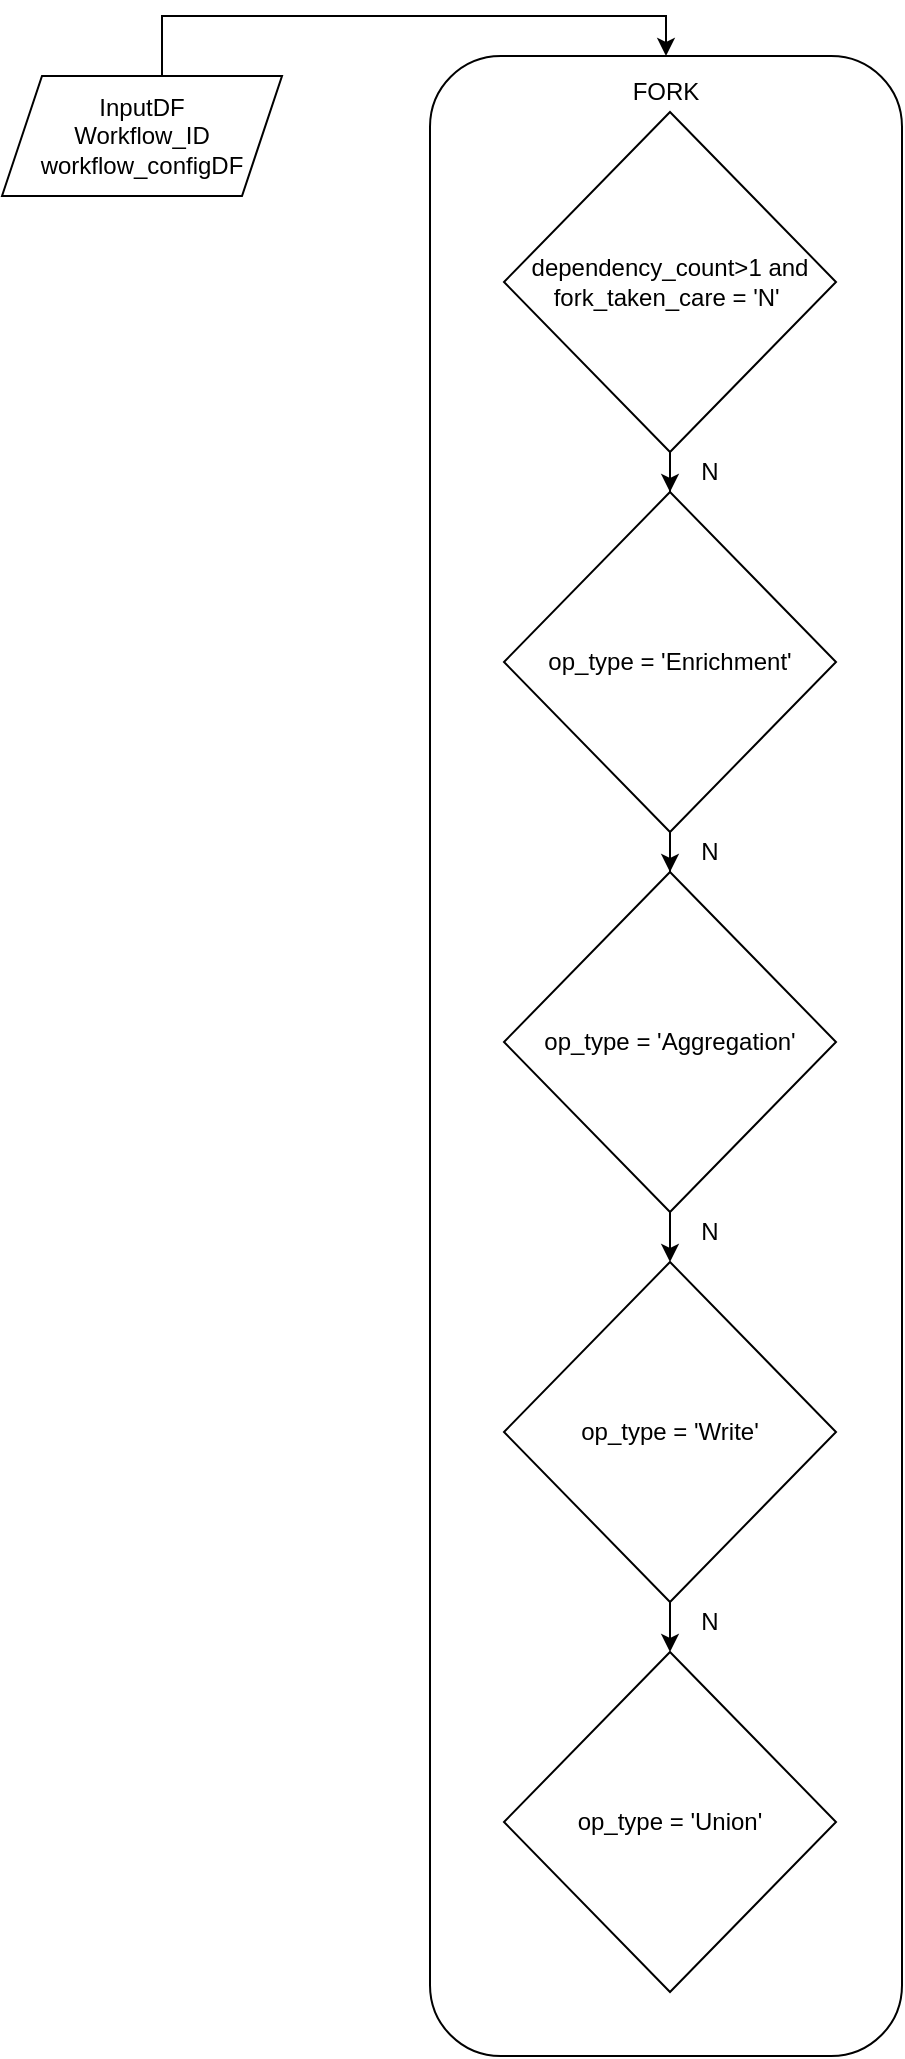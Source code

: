 <mxfile version="14.8.5" type="github">
  <diagram id="2oPza9tagx1VR_U9iZBC" name="Page-1">
    <mxGraphModel dx="1038" dy="624" grid="1" gridSize="10" guides="1" tooltips="1" connect="1" arrows="1" fold="1" page="1" pageScale="1" pageWidth="827" pageHeight="1169" math="0" shadow="0">
      <root>
        <mxCell id="0" />
        <mxCell id="1" parent="0" />
        <mxCell id="cbDvUb_t49gpAQ4L5a5C-16" value="" style="rounded=1;whiteSpace=wrap;html=1;" vertex="1" parent="1">
          <mxGeometry x="294" y="30" width="236" height="1000" as="geometry" />
        </mxCell>
        <mxCell id="cbDvUb_t49gpAQ4L5a5C-17" value="" style="edgeStyle=orthogonalEdgeStyle;rounded=0;orthogonalLoop=1;jettySize=auto;html=1;" edge="1" parent="1" source="cbDvUb_t49gpAQ4L5a5C-11" target="cbDvUb_t49gpAQ4L5a5C-12">
          <mxGeometry relative="1" as="geometry" />
        </mxCell>
        <mxCell id="cbDvUb_t49gpAQ4L5a5C-11" value="dependency_count&amp;gt;1 and fork_taken_care = &#39;N&#39;&amp;nbsp;" style="rhombus;whiteSpace=wrap;html=1;" vertex="1" parent="1">
          <mxGeometry x="331" y="58" width="166" height="170" as="geometry" />
        </mxCell>
        <mxCell id="cbDvUb_t49gpAQ4L5a5C-18" value="" style="edgeStyle=orthogonalEdgeStyle;rounded=0;orthogonalLoop=1;jettySize=auto;html=1;" edge="1" parent="1" source="cbDvUb_t49gpAQ4L5a5C-12" target="cbDvUb_t49gpAQ4L5a5C-13">
          <mxGeometry relative="1" as="geometry" />
        </mxCell>
        <mxCell id="cbDvUb_t49gpAQ4L5a5C-12" value="op_type = &#39;Enrichment&#39;" style="rhombus;whiteSpace=wrap;html=1;" vertex="1" parent="1">
          <mxGeometry x="331" y="248" width="166" height="170" as="geometry" />
        </mxCell>
        <mxCell id="cbDvUb_t49gpAQ4L5a5C-19" value="" style="edgeStyle=orthogonalEdgeStyle;rounded=0;orthogonalLoop=1;jettySize=auto;html=1;" edge="1" parent="1" source="cbDvUb_t49gpAQ4L5a5C-13" target="cbDvUb_t49gpAQ4L5a5C-14">
          <mxGeometry relative="1" as="geometry" />
        </mxCell>
        <mxCell id="cbDvUb_t49gpAQ4L5a5C-13" value="op_type = &#39;Aggregation&#39;" style="rhombus;whiteSpace=wrap;html=1;" vertex="1" parent="1">
          <mxGeometry x="331" y="438" width="166" height="170" as="geometry" />
        </mxCell>
        <mxCell id="cbDvUb_t49gpAQ4L5a5C-20" value="" style="edgeStyle=orthogonalEdgeStyle;rounded=0;orthogonalLoop=1;jettySize=auto;html=1;" edge="1" parent="1" source="cbDvUb_t49gpAQ4L5a5C-14" target="cbDvUb_t49gpAQ4L5a5C-15">
          <mxGeometry relative="1" as="geometry" />
        </mxCell>
        <mxCell id="cbDvUb_t49gpAQ4L5a5C-14" value="op_type = &#39;Write&#39;" style="rhombus;whiteSpace=wrap;html=1;" vertex="1" parent="1">
          <mxGeometry x="331" y="633" width="166" height="170" as="geometry" />
        </mxCell>
        <mxCell id="cbDvUb_t49gpAQ4L5a5C-15" value="op_type = &#39;Union&#39;" style="rhombus;whiteSpace=wrap;html=1;" vertex="1" parent="1">
          <mxGeometry x="331" y="828" width="166" height="170" as="geometry" />
        </mxCell>
        <mxCell id="cbDvUb_t49gpAQ4L5a5C-21" value="N" style="text;html=1;strokeColor=none;fillColor=none;align=center;verticalAlign=middle;whiteSpace=wrap;rounded=0;" vertex="1" parent="1">
          <mxGeometry x="414" y="228" width="40" height="20" as="geometry" />
        </mxCell>
        <mxCell id="cbDvUb_t49gpAQ4L5a5C-22" value="N" style="text;html=1;strokeColor=none;fillColor=none;align=center;verticalAlign=middle;whiteSpace=wrap;rounded=0;" vertex="1" parent="1">
          <mxGeometry x="414" y="418" width="40" height="20" as="geometry" />
        </mxCell>
        <mxCell id="cbDvUb_t49gpAQ4L5a5C-23" value="N" style="text;html=1;strokeColor=none;fillColor=none;align=center;verticalAlign=middle;whiteSpace=wrap;rounded=0;" vertex="1" parent="1">
          <mxGeometry x="414" y="608" width="40" height="20" as="geometry" />
        </mxCell>
        <mxCell id="cbDvUb_t49gpAQ4L5a5C-24" value="N" style="text;html=1;strokeColor=none;fillColor=none;align=center;verticalAlign=middle;whiteSpace=wrap;rounded=0;" vertex="1" parent="1">
          <mxGeometry x="414" y="803" width="40" height="20" as="geometry" />
        </mxCell>
        <mxCell id="cbDvUb_t49gpAQ4L5a5C-27" style="edgeStyle=orthogonalEdgeStyle;rounded=0;orthogonalLoop=1;jettySize=auto;html=1;exitX=1;exitY=0.5;exitDx=0;exitDy=0;entryX=0.5;entryY=0;entryDx=0;entryDy=0;" edge="1" parent="1" source="cbDvUb_t49gpAQ4L5a5C-25" target="cbDvUb_t49gpAQ4L5a5C-16">
          <mxGeometry relative="1" as="geometry">
            <mxPoint x="410" y="10" as="targetPoint" />
            <Array as="points">
              <mxPoint x="160" y="70" />
              <mxPoint x="160" y="10" />
              <mxPoint x="412" y="10" />
            </Array>
          </mxGeometry>
        </mxCell>
        <mxCell id="cbDvUb_t49gpAQ4L5a5C-25" value="InputDF&lt;br&gt;Workflow_ID&lt;br&gt;workflow_configDF" style="shape=parallelogram;perimeter=parallelogramPerimeter;whiteSpace=wrap;html=1;fixedSize=1;" vertex="1" parent="1">
          <mxGeometry x="80" y="40" width="140" height="60" as="geometry" />
        </mxCell>
        <mxCell id="cbDvUb_t49gpAQ4L5a5C-28" value="FORK" style="text;html=1;strokeColor=none;fillColor=none;align=center;verticalAlign=middle;whiteSpace=wrap;rounded=0;" vertex="1" parent="1">
          <mxGeometry x="392" y="38" width="40" height="20" as="geometry" />
        </mxCell>
      </root>
    </mxGraphModel>
  </diagram>
</mxfile>
